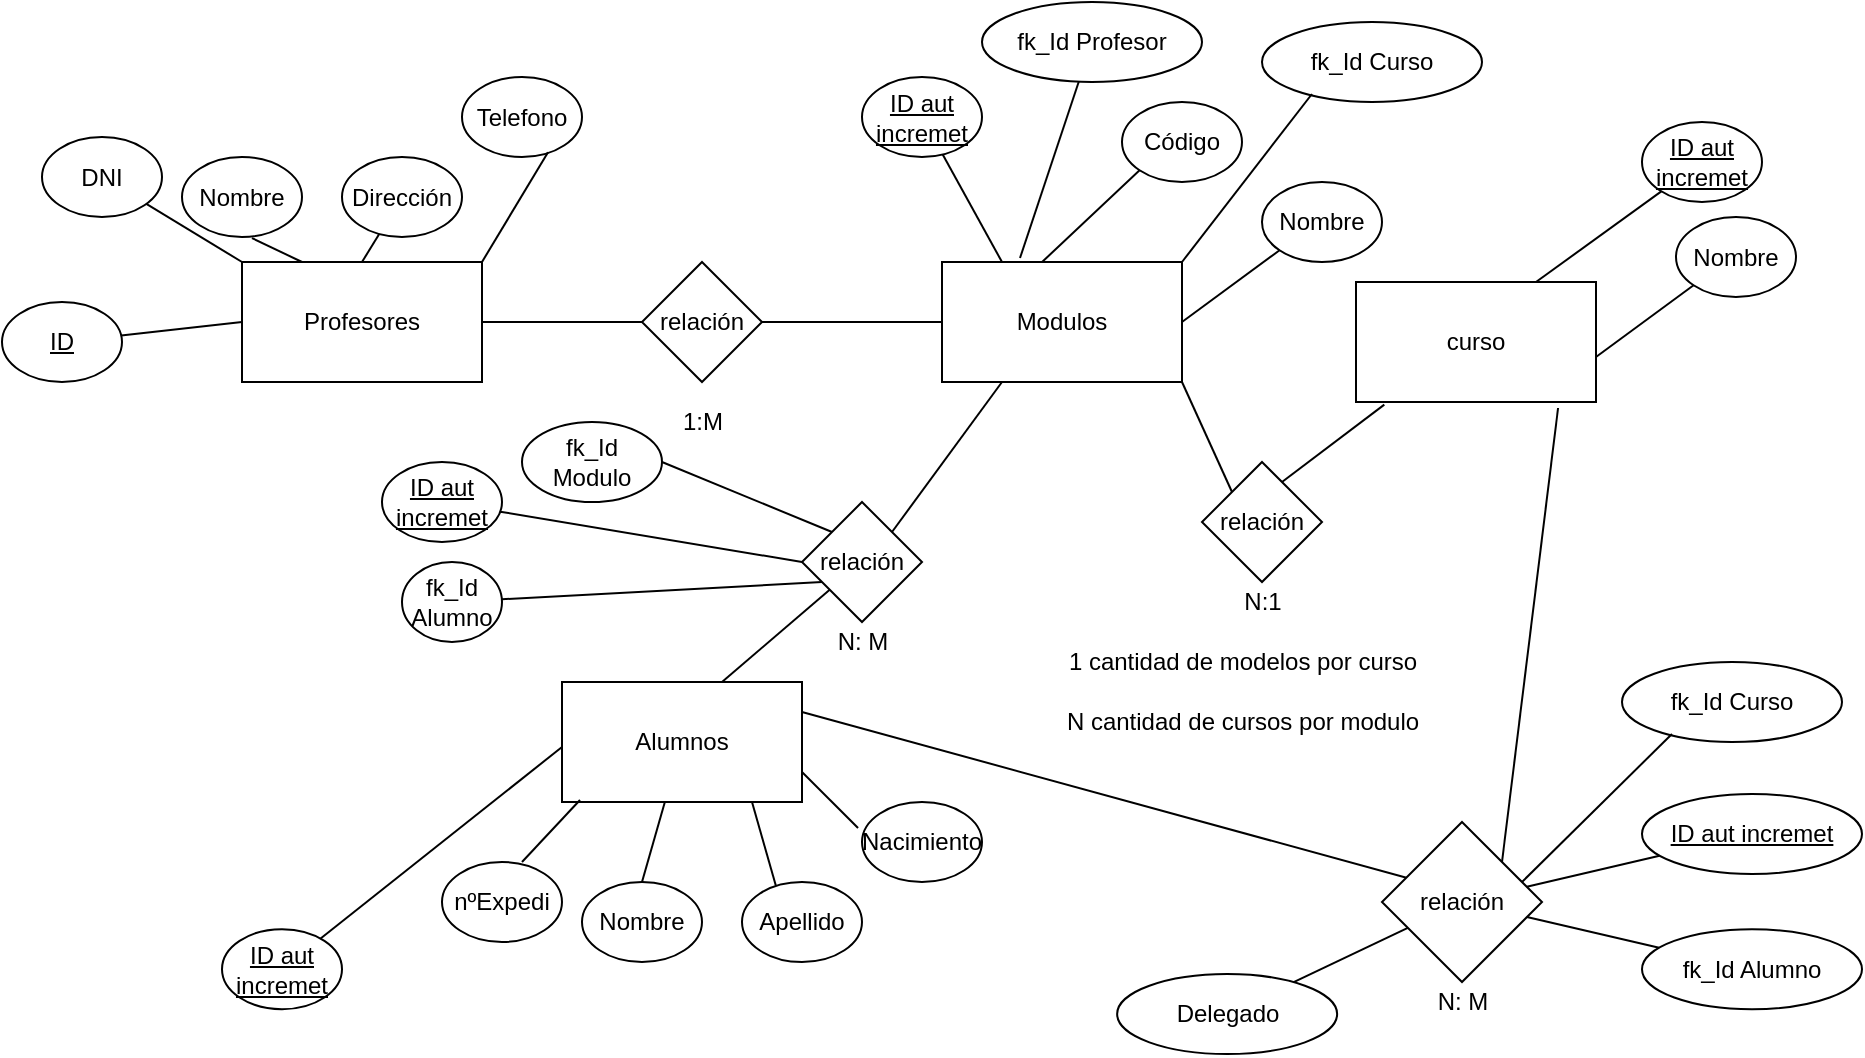 <mxfile version="18.1.3" type="github">
  <diagram id="C5RBs43oDa-KdzZeNtuy" name="Page-1">
    <mxGraphModel dx="946" dy="620" grid="1" gridSize="10" guides="1" tooltips="1" connect="1" arrows="1" fold="1" page="1" pageScale="1" pageWidth="827" pageHeight="1169" math="0" shadow="0">
      <root>
        <mxCell id="WIyWlLk6GJQsqaUBKTNV-0" />
        <mxCell id="WIyWlLk6GJQsqaUBKTNV-1" parent="WIyWlLk6GJQsqaUBKTNV-0" />
        <mxCell id="4g9OxyxRS3rQaFX1m6lN-0" value="Profesores" style="rounded=0;whiteSpace=wrap;html=1;" vertex="1" parent="WIyWlLk6GJQsqaUBKTNV-1">
          <mxGeometry x="150" y="130" width="120" height="60" as="geometry" />
        </mxCell>
        <mxCell id="4g9OxyxRS3rQaFX1m6lN-1" value="Modulos" style="rounded=0;whiteSpace=wrap;html=1;" vertex="1" parent="WIyWlLk6GJQsqaUBKTNV-1">
          <mxGeometry x="500" y="130" width="120" height="60" as="geometry" />
        </mxCell>
        <mxCell id="4g9OxyxRS3rQaFX1m6lN-2" value="Alumnos" style="rounded=0;whiteSpace=wrap;html=1;" vertex="1" parent="WIyWlLk6GJQsqaUBKTNV-1">
          <mxGeometry x="310" y="340" width="120" height="60" as="geometry" />
        </mxCell>
        <mxCell id="4g9OxyxRS3rQaFX1m6lN-3" value="relación" style="rhombus;whiteSpace=wrap;html=1;" vertex="1" parent="WIyWlLk6GJQsqaUBKTNV-1">
          <mxGeometry x="350" y="130" width="60" height="60" as="geometry" />
        </mxCell>
        <mxCell id="4g9OxyxRS3rQaFX1m6lN-5" value="" style="endArrow=none;html=1;rounded=0;exitX=1;exitY=0.5;exitDx=0;exitDy=0;entryX=0;entryY=0.5;entryDx=0;entryDy=0;" edge="1" parent="WIyWlLk6GJQsqaUBKTNV-1" source="4g9OxyxRS3rQaFX1m6lN-0" target="4g9OxyxRS3rQaFX1m6lN-3">
          <mxGeometry width="50" height="50" relative="1" as="geometry">
            <mxPoint x="270" y="220" as="sourcePoint" />
            <mxPoint x="440" y="290" as="targetPoint" />
          </mxGeometry>
        </mxCell>
        <mxCell id="4g9OxyxRS3rQaFX1m6lN-6" value="" style="endArrow=none;html=1;rounded=0;exitX=1;exitY=0.5;exitDx=0;exitDy=0;entryX=0;entryY=0.5;entryDx=0;entryDy=0;" edge="1" parent="WIyWlLk6GJQsqaUBKTNV-1" source="4g9OxyxRS3rQaFX1m6lN-3" target="4g9OxyxRS3rQaFX1m6lN-1">
          <mxGeometry width="50" height="50" relative="1" as="geometry">
            <mxPoint x="414" y="159.5" as="sourcePoint" />
            <mxPoint x="494" y="159.5" as="targetPoint" />
          </mxGeometry>
        </mxCell>
        <mxCell id="4g9OxyxRS3rQaFX1m6lN-7" value="relación" style="rhombus;whiteSpace=wrap;html=1;" vertex="1" parent="WIyWlLk6GJQsqaUBKTNV-1">
          <mxGeometry x="430" y="250" width="60" height="60" as="geometry" />
        </mxCell>
        <mxCell id="4g9OxyxRS3rQaFX1m6lN-8" value="" style="endArrow=none;html=1;rounded=0;" edge="1" parent="WIyWlLk6GJQsqaUBKTNV-1" target="4g9OxyxRS3rQaFX1m6lN-7">
          <mxGeometry width="50" height="50" relative="1" as="geometry">
            <mxPoint x="390" y="340" as="sourcePoint" />
            <mxPoint x="440" y="290" as="targetPoint" />
          </mxGeometry>
        </mxCell>
        <mxCell id="4g9OxyxRS3rQaFX1m6lN-9" value="" style="endArrow=none;html=1;rounded=0;entryX=0.25;entryY=1;entryDx=0;entryDy=0;exitX=1;exitY=0;exitDx=0;exitDy=0;" edge="1" parent="WIyWlLk6GJQsqaUBKTNV-1" source="4g9OxyxRS3rQaFX1m6lN-7" target="4g9OxyxRS3rQaFX1m6lN-1">
          <mxGeometry width="50" height="50" relative="1" as="geometry">
            <mxPoint x="490" y="260" as="sourcePoint" />
            <mxPoint x="540" y="210" as="targetPoint" />
          </mxGeometry>
        </mxCell>
        <mxCell id="4g9OxyxRS3rQaFX1m6lN-10" value="nºExpedi" style="ellipse;whiteSpace=wrap;html=1;" vertex="1" parent="WIyWlLk6GJQsqaUBKTNV-1">
          <mxGeometry x="250" y="430" width="60" height="40" as="geometry" />
        </mxCell>
        <mxCell id="4g9OxyxRS3rQaFX1m6lN-11" value="Nombre" style="ellipse;whiteSpace=wrap;html=1;" vertex="1" parent="WIyWlLk6GJQsqaUBKTNV-1">
          <mxGeometry x="320" y="440" width="60" height="40" as="geometry" />
        </mxCell>
        <mxCell id="4g9OxyxRS3rQaFX1m6lN-12" value="Apellido" style="ellipse;whiteSpace=wrap;html=1;" vertex="1" parent="WIyWlLk6GJQsqaUBKTNV-1">
          <mxGeometry x="400" y="440" width="60" height="40" as="geometry" />
        </mxCell>
        <mxCell id="4g9OxyxRS3rQaFX1m6lN-13" value="Nacimiento" style="ellipse;whiteSpace=wrap;html=1;" vertex="1" parent="WIyWlLk6GJQsqaUBKTNV-1">
          <mxGeometry x="460" y="400" width="60" height="40" as="geometry" />
        </mxCell>
        <mxCell id="4g9OxyxRS3rQaFX1m6lN-14" value="" style="endArrow=none;html=1;rounded=0;entryX=0.075;entryY=0.983;entryDx=0;entryDy=0;entryPerimeter=0;" edge="1" parent="WIyWlLk6GJQsqaUBKTNV-1" target="4g9OxyxRS3rQaFX1m6lN-2">
          <mxGeometry width="50" height="50" relative="1" as="geometry">
            <mxPoint x="290" y="430" as="sourcePoint" />
            <mxPoint x="320" y="390" as="targetPoint" />
          </mxGeometry>
        </mxCell>
        <mxCell id="4g9OxyxRS3rQaFX1m6lN-15" value="" style="endArrow=none;html=1;rounded=0;exitX=0.5;exitY=0;exitDx=0;exitDy=0;" edge="1" parent="WIyWlLk6GJQsqaUBKTNV-1" source="4g9OxyxRS3rQaFX1m6lN-11" target="4g9OxyxRS3rQaFX1m6lN-2">
          <mxGeometry width="50" height="50" relative="1" as="geometry">
            <mxPoint x="300" y="440" as="sourcePoint" />
            <mxPoint x="330" y="400" as="targetPoint" />
          </mxGeometry>
        </mxCell>
        <mxCell id="4g9OxyxRS3rQaFX1m6lN-16" value="" style="endArrow=none;html=1;rounded=0;exitX=0.283;exitY=0.05;exitDx=0;exitDy=0;exitPerimeter=0;" edge="1" parent="WIyWlLk6GJQsqaUBKTNV-1" source="4g9OxyxRS3rQaFX1m6lN-12">
          <mxGeometry width="50" height="50" relative="1" as="geometry">
            <mxPoint x="355" y="450" as="sourcePoint" />
            <mxPoint x="405" y="400" as="targetPoint" />
          </mxGeometry>
        </mxCell>
        <mxCell id="4g9OxyxRS3rQaFX1m6lN-17" value="" style="endArrow=none;html=1;rounded=0;exitX=-0.033;exitY=0.325;exitDx=0;exitDy=0;exitPerimeter=0;entryX=1;entryY=0.75;entryDx=0;entryDy=0;" edge="1" parent="WIyWlLk6GJQsqaUBKTNV-1" source="4g9OxyxRS3rQaFX1m6lN-13" target="4g9OxyxRS3rQaFX1m6lN-2">
          <mxGeometry width="50" height="50" relative="1" as="geometry">
            <mxPoint x="426.98" y="452" as="sourcePoint" />
            <mxPoint x="415" y="410" as="targetPoint" />
          </mxGeometry>
        </mxCell>
        <mxCell id="4g9OxyxRS3rQaFX1m6lN-18" value="Nombre" style="ellipse;whiteSpace=wrap;html=1;" vertex="1" parent="WIyWlLk6GJQsqaUBKTNV-1">
          <mxGeometry x="660" y="90" width="60" height="40" as="geometry" />
        </mxCell>
        <mxCell id="4g9OxyxRS3rQaFX1m6lN-19" value="Código" style="ellipse;whiteSpace=wrap;html=1;" vertex="1" parent="WIyWlLk6GJQsqaUBKTNV-1">
          <mxGeometry x="590" y="50" width="60" height="40" as="geometry" />
        </mxCell>
        <mxCell id="4g9OxyxRS3rQaFX1m6lN-20" value="" style="endArrow=none;html=1;rounded=0;exitX=0;exitY=1;exitDx=0;exitDy=0;entryX=1;entryY=0.5;entryDx=0;entryDy=0;" edge="1" parent="WIyWlLk6GJQsqaUBKTNV-1" source="4g9OxyxRS3rQaFX1m6lN-18" target="4g9OxyxRS3rQaFX1m6lN-1">
          <mxGeometry width="50" height="50" relative="1" as="geometry">
            <mxPoint x="615" y="100" as="sourcePoint" />
            <mxPoint x="665" y="50" as="targetPoint" />
          </mxGeometry>
        </mxCell>
        <mxCell id="4g9OxyxRS3rQaFX1m6lN-21" value="" style="endArrow=none;html=1;rounded=0;exitX=0;exitY=1;exitDx=0;exitDy=0;entryX=0.417;entryY=0;entryDx=0;entryDy=0;entryPerimeter=0;" edge="1" parent="WIyWlLk6GJQsqaUBKTNV-1" source="4g9OxyxRS3rQaFX1m6lN-19" target="4g9OxyxRS3rQaFX1m6lN-1">
          <mxGeometry width="50" height="50" relative="1" as="geometry">
            <mxPoint x="526.98" y="77" as="sourcePoint" />
            <mxPoint x="530" y="10" as="targetPoint" />
          </mxGeometry>
        </mxCell>
        <mxCell id="4g9OxyxRS3rQaFX1m6lN-23" value="DNI" style="ellipse;whiteSpace=wrap;html=1;" vertex="1" parent="WIyWlLk6GJQsqaUBKTNV-1">
          <mxGeometry x="50" y="67.5" width="60" height="40" as="geometry" />
        </mxCell>
        <mxCell id="4g9OxyxRS3rQaFX1m6lN-24" value="Nombre" style="ellipse;whiteSpace=wrap;html=1;" vertex="1" parent="WIyWlLk6GJQsqaUBKTNV-1">
          <mxGeometry x="120" y="77.5" width="60" height="40" as="geometry" />
        </mxCell>
        <mxCell id="4g9OxyxRS3rQaFX1m6lN-25" value="Dirección" style="ellipse;whiteSpace=wrap;html=1;" vertex="1" parent="WIyWlLk6GJQsqaUBKTNV-1">
          <mxGeometry x="200" y="77.5" width="60" height="40" as="geometry" />
        </mxCell>
        <mxCell id="4g9OxyxRS3rQaFX1m6lN-26" value="Telefono" style="ellipse;whiteSpace=wrap;html=1;" vertex="1" parent="WIyWlLk6GJQsqaUBKTNV-1">
          <mxGeometry x="260" y="37.5" width="60" height="40" as="geometry" />
        </mxCell>
        <mxCell id="4g9OxyxRS3rQaFX1m6lN-27" value="" style="endArrow=none;html=1;rounded=0;entryX=0;entryY=0;entryDx=0;entryDy=0;" edge="1" parent="WIyWlLk6GJQsqaUBKTNV-1" source="4g9OxyxRS3rQaFX1m6lN-23" target="4g9OxyxRS3rQaFX1m6lN-0">
          <mxGeometry width="50" height="50" relative="1" as="geometry">
            <mxPoint x="80" y="110" as="sourcePoint" />
            <mxPoint x="119" y="36.48" as="targetPoint" />
          </mxGeometry>
        </mxCell>
        <mxCell id="4g9OxyxRS3rQaFX1m6lN-28" value="" style="endArrow=none;html=1;rounded=0;entryX=0.25;entryY=0;entryDx=0;entryDy=0;exitX=0.583;exitY=1.013;exitDx=0;exitDy=0;exitPerimeter=0;" edge="1" parent="WIyWlLk6GJQsqaUBKTNV-1" source="4g9OxyxRS3rQaFX1m6lN-24" target="4g9OxyxRS3rQaFX1m6lN-0">
          <mxGeometry width="50" height="50" relative="1" as="geometry">
            <mxPoint x="170" y="110" as="sourcePoint" />
            <mxPoint x="161.429" y="37.5" as="targetPoint" />
          </mxGeometry>
        </mxCell>
        <mxCell id="4g9OxyxRS3rQaFX1m6lN-29" value="" style="endArrow=none;html=1;rounded=0;entryX=0.5;entryY=0;entryDx=0;entryDy=0;" edge="1" parent="WIyWlLk6GJQsqaUBKTNV-1" source="4g9OxyxRS3rQaFX1m6lN-25" target="4g9OxyxRS3rQaFX1m6lN-0">
          <mxGeometry width="50" height="50" relative="1" as="geometry">
            <mxPoint x="155" y="87.5" as="sourcePoint" />
            <mxPoint x="205" y="37.5" as="targetPoint" />
          </mxGeometry>
        </mxCell>
        <mxCell id="4g9OxyxRS3rQaFX1m6lN-30" value="" style="endArrow=none;html=1;rounded=0;exitX=0.717;exitY=0.941;exitDx=0;exitDy=0;exitPerimeter=0;entryX=1;entryY=0;entryDx=0;entryDy=0;" edge="1" parent="WIyWlLk6GJQsqaUBKTNV-1" source="4g9OxyxRS3rQaFX1m6lN-26" target="4g9OxyxRS3rQaFX1m6lN-0">
          <mxGeometry width="50" height="50" relative="1" as="geometry">
            <mxPoint x="226.98" y="89.5" as="sourcePoint" />
            <mxPoint x="230" y="22.5" as="targetPoint" />
          </mxGeometry>
        </mxCell>
        <mxCell id="4g9OxyxRS3rQaFX1m6lN-33" value="&lt;u&gt;ID&lt;/u&gt;" style="ellipse;whiteSpace=wrap;html=1;" vertex="1" parent="WIyWlLk6GJQsqaUBKTNV-1">
          <mxGeometry x="30" y="150" width="60" height="40" as="geometry" />
        </mxCell>
        <mxCell id="4g9OxyxRS3rQaFX1m6lN-34" value="" style="endArrow=none;html=1;rounded=0;entryX=0;entryY=0.5;entryDx=0;entryDy=0;" edge="1" parent="WIyWlLk6GJQsqaUBKTNV-1" source="4g9OxyxRS3rQaFX1m6lN-33" target="4g9OxyxRS3rQaFX1m6lN-0">
          <mxGeometry width="50" height="50" relative="1" as="geometry">
            <mxPoint x="80" y="172.5" as="sourcePoint" />
            <mxPoint x="150" y="192.5" as="targetPoint" />
          </mxGeometry>
        </mxCell>
        <mxCell id="4g9OxyxRS3rQaFX1m6lN-36" value="curso" style="rounded=0;whiteSpace=wrap;html=1;" vertex="1" parent="WIyWlLk6GJQsqaUBKTNV-1">
          <mxGeometry x="707" y="140" width="120" height="60" as="geometry" />
        </mxCell>
        <mxCell id="4g9OxyxRS3rQaFX1m6lN-37" value="relación" style="rhombus;whiteSpace=wrap;html=1;" vertex="1" parent="WIyWlLk6GJQsqaUBKTNV-1">
          <mxGeometry x="630" y="230" width="60" height="60" as="geometry" />
        </mxCell>
        <mxCell id="4g9OxyxRS3rQaFX1m6lN-38" value="" style="endArrow=none;html=1;rounded=0;entryX=0;entryY=0;entryDx=0;entryDy=0;exitX=1;exitY=1;exitDx=0;exitDy=0;" edge="1" parent="WIyWlLk6GJQsqaUBKTNV-1" source="4g9OxyxRS3rQaFX1m6lN-1" target="4g9OxyxRS3rQaFX1m6lN-37">
          <mxGeometry width="50" height="50" relative="1" as="geometry">
            <mxPoint x="370" y="300" as="sourcePoint" />
            <mxPoint x="420" y="250" as="targetPoint" />
          </mxGeometry>
        </mxCell>
        <mxCell id="4g9OxyxRS3rQaFX1m6lN-39" value="" style="endArrow=none;html=1;rounded=0;exitX=0.118;exitY=1.022;exitDx=0;exitDy=0;exitPerimeter=0;" edge="1" parent="WIyWlLk6GJQsqaUBKTNV-1" source="4g9OxyxRS3rQaFX1m6lN-36">
          <mxGeometry width="50" height="50" relative="1" as="geometry">
            <mxPoint x="630" y="200" as="sourcePoint" />
            <mxPoint x="670" y="240" as="targetPoint" />
          </mxGeometry>
        </mxCell>
        <mxCell id="4g9OxyxRS3rQaFX1m6lN-40" value="&lt;u&gt;ID aut incremet&lt;/u&gt;" style="ellipse;whiteSpace=wrap;html=1;" vertex="1" parent="WIyWlLk6GJQsqaUBKTNV-1">
          <mxGeometry x="850" y="60" width="60" height="40" as="geometry" />
        </mxCell>
        <mxCell id="4g9OxyxRS3rQaFX1m6lN-41" value="" style="endArrow=none;html=1;rounded=0;entryX=0.75;entryY=0;entryDx=0;entryDy=0;" edge="1" parent="WIyWlLk6GJQsqaUBKTNV-1" source="4g9OxyxRS3rQaFX1m6lN-40" target="4g9OxyxRS3rQaFX1m6lN-36">
          <mxGeometry width="50" height="50" relative="1" as="geometry">
            <mxPoint x="810" y="262.5" as="sourcePoint" />
            <mxPoint x="880" y="250" as="targetPoint" />
          </mxGeometry>
        </mxCell>
        <mxCell id="4g9OxyxRS3rQaFX1m6lN-42" value="Nombre" style="ellipse;whiteSpace=wrap;html=1;" vertex="1" parent="WIyWlLk6GJQsqaUBKTNV-1">
          <mxGeometry x="867" y="107.5" width="60" height="40" as="geometry" />
        </mxCell>
        <mxCell id="4g9OxyxRS3rQaFX1m6lN-43" value="" style="endArrow=none;html=1;rounded=0;exitX=0;exitY=1;exitDx=0;exitDy=0;entryX=1;entryY=0.5;entryDx=0;entryDy=0;" edge="1" parent="WIyWlLk6GJQsqaUBKTNV-1" source="4g9OxyxRS3rQaFX1m6lN-42">
          <mxGeometry width="50" height="50" relative="1" as="geometry">
            <mxPoint x="822" y="117.5" as="sourcePoint" />
            <mxPoint x="827" y="177.5" as="targetPoint" />
          </mxGeometry>
        </mxCell>
        <mxCell id="4g9OxyxRS3rQaFX1m6lN-44" value="&lt;u&gt;ID aut incremet&lt;/u&gt;" style="ellipse;whiteSpace=wrap;html=1;" vertex="1" parent="WIyWlLk6GJQsqaUBKTNV-1">
          <mxGeometry x="460" y="37.5" width="60" height="40" as="geometry" />
        </mxCell>
        <mxCell id="4g9OxyxRS3rQaFX1m6lN-45" value="" style="endArrow=none;html=1;rounded=0;entryX=0.25;entryY=0;entryDx=0;entryDy=0;" edge="1" parent="WIyWlLk6GJQsqaUBKTNV-1" source="4g9OxyxRS3rQaFX1m6lN-44" target="4g9OxyxRS3rQaFX1m6lN-1">
          <mxGeometry width="50" height="50" relative="1" as="geometry">
            <mxPoint x="510" y="60" as="sourcePoint" />
            <mxPoint x="580" y="47.5" as="targetPoint" />
          </mxGeometry>
        </mxCell>
        <mxCell id="4g9OxyxRS3rQaFX1m6lN-46" value="&lt;u&gt;ID aut incremet&lt;/u&gt;" style="ellipse;whiteSpace=wrap;html=1;" vertex="1" parent="WIyWlLk6GJQsqaUBKTNV-1">
          <mxGeometry x="140" y="463.59" width="60" height="40" as="geometry" />
        </mxCell>
        <mxCell id="4g9OxyxRS3rQaFX1m6lN-47" value="" style="endArrow=none;html=1;rounded=0;entryX=0.25;entryY=0;entryDx=0;entryDy=0;" edge="1" parent="WIyWlLk6GJQsqaUBKTNV-1" source="4g9OxyxRS3rQaFX1m6lN-46">
          <mxGeometry width="50" height="50" relative="1" as="geometry">
            <mxPoint x="290" y="302.5" as="sourcePoint" />
            <mxPoint x="310" y="372.5" as="targetPoint" />
          </mxGeometry>
        </mxCell>
        <mxCell id="4g9OxyxRS3rQaFX1m6lN-48" value="N:1" style="text;html=1;align=center;verticalAlign=middle;resizable=0;points=[];autosize=1;strokeColor=none;fillColor=none;" vertex="1" parent="WIyWlLk6GJQsqaUBKTNV-1">
          <mxGeometry x="645" y="290" width="30" height="20" as="geometry" />
        </mxCell>
        <mxCell id="4g9OxyxRS3rQaFX1m6lN-49" value="1 cantidad de modelos por curso" style="text;html=1;align=center;verticalAlign=middle;resizable=0;points=[];autosize=1;strokeColor=none;fillColor=none;" vertex="1" parent="WIyWlLk6GJQsqaUBKTNV-1">
          <mxGeometry x="555" y="320" width="190" height="20" as="geometry" />
        </mxCell>
        <mxCell id="4g9OxyxRS3rQaFX1m6lN-51" value="N cantidad de cursos por modulo" style="text;html=1;align=center;verticalAlign=middle;resizable=0;points=[];autosize=1;strokeColor=none;fillColor=none;" vertex="1" parent="WIyWlLk6GJQsqaUBKTNV-1">
          <mxGeometry x="555" y="350" width="190" height="20" as="geometry" />
        </mxCell>
        <mxCell id="4g9OxyxRS3rQaFX1m6lN-52" value="" style="endArrow=none;html=1;rounded=0;exitX=1;exitY=0.25;exitDx=0;exitDy=0;" edge="1" parent="WIyWlLk6GJQsqaUBKTNV-1" source="4g9OxyxRS3rQaFX1m6lN-2">
          <mxGeometry width="50" height="50" relative="1" as="geometry">
            <mxPoint x="490" y="330" as="sourcePoint" />
            <mxPoint x="740" y="440" as="targetPoint" />
          </mxGeometry>
        </mxCell>
        <mxCell id="4g9OxyxRS3rQaFX1m6lN-53" value="relación" style="rhombus;whiteSpace=wrap;html=1;" vertex="1" parent="WIyWlLk6GJQsqaUBKTNV-1">
          <mxGeometry x="720" y="410" width="80" height="80" as="geometry" />
        </mxCell>
        <mxCell id="4g9OxyxRS3rQaFX1m6lN-54" value="" style="endArrow=none;html=1;rounded=0;entryX=0.842;entryY=1.05;entryDx=0;entryDy=0;entryPerimeter=0;exitX=1;exitY=0;exitDx=0;exitDy=0;" edge="1" parent="WIyWlLk6GJQsqaUBKTNV-1" source="4g9OxyxRS3rQaFX1m6lN-53" target="4g9OxyxRS3rQaFX1m6lN-36">
          <mxGeometry width="50" height="50" relative="1" as="geometry">
            <mxPoint x="490" y="330" as="sourcePoint" />
            <mxPoint x="540" y="280" as="targetPoint" />
          </mxGeometry>
        </mxCell>
        <mxCell id="4g9OxyxRS3rQaFX1m6lN-55" value="N: M" style="text;html=1;align=center;verticalAlign=middle;resizable=0;points=[];autosize=1;strokeColor=none;fillColor=none;" vertex="1" parent="WIyWlLk6GJQsqaUBKTNV-1">
          <mxGeometry x="740" y="490" width="40" height="20" as="geometry" />
        </mxCell>
        <mxCell id="4g9OxyxRS3rQaFX1m6lN-56" value="N: M" style="text;html=1;align=center;verticalAlign=middle;resizable=0;points=[];autosize=1;strokeColor=none;fillColor=none;" vertex="1" parent="WIyWlLk6GJQsqaUBKTNV-1">
          <mxGeometry x="440" y="310" width="40" height="20" as="geometry" />
        </mxCell>
        <mxCell id="4g9OxyxRS3rQaFX1m6lN-57" value="1:M" style="text;html=1;align=center;verticalAlign=middle;resizable=0;points=[];autosize=1;strokeColor=none;fillColor=none;" vertex="1" parent="WIyWlLk6GJQsqaUBKTNV-1">
          <mxGeometry x="360" y="200" width="40" height="20" as="geometry" />
        </mxCell>
        <mxCell id="4g9OxyxRS3rQaFX1m6lN-58" value="fk_Id Profesor" style="ellipse;whiteSpace=wrap;html=1;" vertex="1" parent="WIyWlLk6GJQsqaUBKTNV-1">
          <mxGeometry x="520" width="110" height="40" as="geometry" />
        </mxCell>
        <mxCell id="4g9OxyxRS3rQaFX1m6lN-59" value="" style="endArrow=none;html=1;rounded=0;exitX=0.325;exitY=-0.033;exitDx=0;exitDy=0;exitPerimeter=0;" edge="1" parent="WIyWlLk6GJQsqaUBKTNV-1" source="4g9OxyxRS3rQaFX1m6lN-1" target="4g9OxyxRS3rQaFX1m6lN-58">
          <mxGeometry width="50" height="50" relative="1" as="geometry">
            <mxPoint x="490" y="330" as="sourcePoint" />
            <mxPoint x="540" y="280" as="targetPoint" />
          </mxGeometry>
        </mxCell>
        <mxCell id="4g9OxyxRS3rQaFX1m6lN-60" value="fk_Id Curso" style="ellipse;whiteSpace=wrap;html=1;" vertex="1" parent="WIyWlLk6GJQsqaUBKTNV-1">
          <mxGeometry x="660" y="10" width="110" height="40" as="geometry" />
        </mxCell>
        <mxCell id="4g9OxyxRS3rQaFX1m6lN-61" value="" style="endArrow=none;html=1;rounded=0;entryX=0.227;entryY=0.9;entryDx=0;entryDy=0;entryPerimeter=0;exitX=1;exitY=0;exitDx=0;exitDy=0;" edge="1" parent="WIyWlLk6GJQsqaUBKTNV-1" source="4g9OxyxRS3rQaFX1m6lN-1" target="4g9OxyxRS3rQaFX1m6lN-60">
          <mxGeometry width="50" height="50" relative="1" as="geometry">
            <mxPoint x="490" y="330" as="sourcePoint" />
            <mxPoint x="540" y="280" as="targetPoint" />
          </mxGeometry>
        </mxCell>
        <mxCell id="4g9OxyxRS3rQaFX1m6lN-62" value="&lt;u&gt;ID aut incremet&lt;/u&gt;" style="ellipse;whiteSpace=wrap;html=1;" vertex="1" parent="WIyWlLk6GJQsqaUBKTNV-1">
          <mxGeometry x="850" y="395.99" width="110" height="40" as="geometry" />
        </mxCell>
        <mxCell id="4g9OxyxRS3rQaFX1m6lN-63" value="" style="endArrow=none;html=1;rounded=0;" edge="1" parent="WIyWlLk6GJQsqaUBKTNV-1" target="4g9OxyxRS3rQaFX1m6lN-62" source="4g9OxyxRS3rQaFX1m6lN-53">
          <mxGeometry width="50" height="50" relative="1" as="geometry">
            <mxPoint x="869" y="524.01" as="sourcePoint" />
            <mxPoint x="870" y="675.99" as="targetPoint" />
          </mxGeometry>
        </mxCell>
        <mxCell id="4g9OxyxRS3rQaFX1m6lN-64" value="fk_Id Alumno" style="ellipse;whiteSpace=wrap;html=1;" vertex="1" parent="WIyWlLk6GJQsqaUBKTNV-1">
          <mxGeometry x="850" y="463.59" width="110" height="40" as="geometry" />
        </mxCell>
        <mxCell id="4g9OxyxRS3rQaFX1m6lN-65" value="" style="endArrow=none;html=1;rounded=0;" edge="1" parent="WIyWlLk6GJQsqaUBKTNV-1" target="4g9OxyxRS3rQaFX1m6lN-64" source="4g9OxyxRS3rQaFX1m6lN-53">
          <mxGeometry width="50" height="50" relative="1" as="geometry">
            <mxPoint x="792.4" y="510.0" as="sourcePoint" />
            <mxPoint x="870" y="743.59" as="targetPoint" />
          </mxGeometry>
        </mxCell>
        <mxCell id="4g9OxyxRS3rQaFX1m6lN-66" value="fk_Id Curso" style="ellipse;whiteSpace=wrap;html=1;" vertex="1" parent="WIyWlLk6GJQsqaUBKTNV-1">
          <mxGeometry x="840" y="330" width="110" height="40" as="geometry" />
        </mxCell>
        <mxCell id="4g9OxyxRS3rQaFX1m6lN-67" value="" style="endArrow=none;html=1;rounded=0;entryX=0.227;entryY=0.9;entryDx=0;entryDy=0;entryPerimeter=0;" edge="1" parent="WIyWlLk6GJQsqaUBKTNV-1" target="4g9OxyxRS3rQaFX1m6lN-66">
          <mxGeometry width="50" height="50" relative="1" as="geometry">
            <mxPoint x="790" y="440" as="sourcePoint" />
            <mxPoint x="720" y="600" as="targetPoint" />
          </mxGeometry>
        </mxCell>
        <mxCell id="4g9OxyxRS3rQaFX1m6lN-68" value="&lt;u&gt;ID aut incremet&lt;/u&gt;" style="ellipse;whiteSpace=wrap;html=1;" vertex="1" parent="WIyWlLk6GJQsqaUBKTNV-1">
          <mxGeometry x="220" y="230" width="60" height="40" as="geometry" />
        </mxCell>
        <mxCell id="4g9OxyxRS3rQaFX1m6lN-69" value="" style="endArrow=none;html=1;rounded=0;exitX=0;exitY=0.5;exitDx=0;exitDy=0;" edge="1" parent="WIyWlLk6GJQsqaUBKTNV-1" target="4g9OxyxRS3rQaFX1m6lN-68" source="4g9OxyxRS3rQaFX1m6lN-7">
          <mxGeometry width="50" height="50" relative="1" as="geometry">
            <mxPoint x="52.4" y="334.8" as="sourcePoint" />
            <mxPoint x="130" y="568.39" as="targetPoint" />
          </mxGeometry>
        </mxCell>
        <mxCell id="4g9OxyxRS3rQaFX1m6lN-70" value="fk_Id Alumno" style="ellipse;whiteSpace=wrap;html=1;" vertex="1" parent="WIyWlLk6GJQsqaUBKTNV-1">
          <mxGeometry x="230" y="280" width="50" height="40" as="geometry" />
        </mxCell>
        <mxCell id="4g9OxyxRS3rQaFX1m6lN-71" value="" style="endArrow=none;html=1;rounded=0;" edge="1" parent="WIyWlLk6GJQsqaUBKTNV-1" target="4g9OxyxRS3rQaFX1m6lN-70">
          <mxGeometry width="50" height="50" relative="1" as="geometry">
            <mxPoint x="440" y="290" as="sourcePoint" />
            <mxPoint x="130" y="635.99" as="targetPoint" />
          </mxGeometry>
        </mxCell>
        <mxCell id="4g9OxyxRS3rQaFX1m6lN-72" value="fk_Id Modulo" style="ellipse;whiteSpace=wrap;html=1;" vertex="1" parent="WIyWlLk6GJQsqaUBKTNV-1">
          <mxGeometry x="290" y="210" width="70" height="40" as="geometry" />
        </mxCell>
        <mxCell id="4g9OxyxRS3rQaFX1m6lN-73" value="" style="endArrow=none;html=1;rounded=0;entryX=1;entryY=0.5;entryDx=0;entryDy=0;exitX=0;exitY=0;exitDx=0;exitDy=0;" edge="1" parent="WIyWlLk6GJQsqaUBKTNV-1" target="4g9OxyxRS3rQaFX1m6lN-72" source="4g9OxyxRS3rQaFX1m6lN-7">
          <mxGeometry width="50" height="50" relative="1" as="geometry">
            <mxPoint x="50" y="332.4" as="sourcePoint" />
            <mxPoint x="-20" y="492.4" as="targetPoint" />
          </mxGeometry>
        </mxCell>
        <mxCell id="4g9OxyxRS3rQaFX1m6lN-74" style="edgeStyle=none;rounded=0;orthogonalLoop=1;jettySize=auto;html=1;exitX=0;exitY=0.5;exitDx=0;exitDy=0;" edge="1" parent="WIyWlLk6GJQsqaUBKTNV-1" source="4g9OxyxRS3rQaFX1m6lN-68" target="4g9OxyxRS3rQaFX1m6lN-68">
          <mxGeometry relative="1" as="geometry" />
        </mxCell>
        <mxCell id="4g9OxyxRS3rQaFX1m6lN-75" value="Delegado" style="ellipse;whiteSpace=wrap;html=1;" vertex="1" parent="WIyWlLk6GJQsqaUBKTNV-1">
          <mxGeometry x="587.57" y="486.02" width="110" height="40" as="geometry" />
        </mxCell>
        <mxCell id="4g9OxyxRS3rQaFX1m6lN-76" value="" style="endArrow=none;html=1;rounded=0;" edge="1" parent="WIyWlLk6GJQsqaUBKTNV-1" target="4g9OxyxRS3rQaFX1m6lN-75" source="4g9OxyxRS3rQaFX1m6lN-53">
          <mxGeometry width="50" height="50" relative="1" as="geometry">
            <mxPoint x="529.996" y="480.004" as="sourcePoint" />
            <mxPoint x="607.57" y="766.02" as="targetPoint" />
          </mxGeometry>
        </mxCell>
      </root>
    </mxGraphModel>
  </diagram>
</mxfile>
